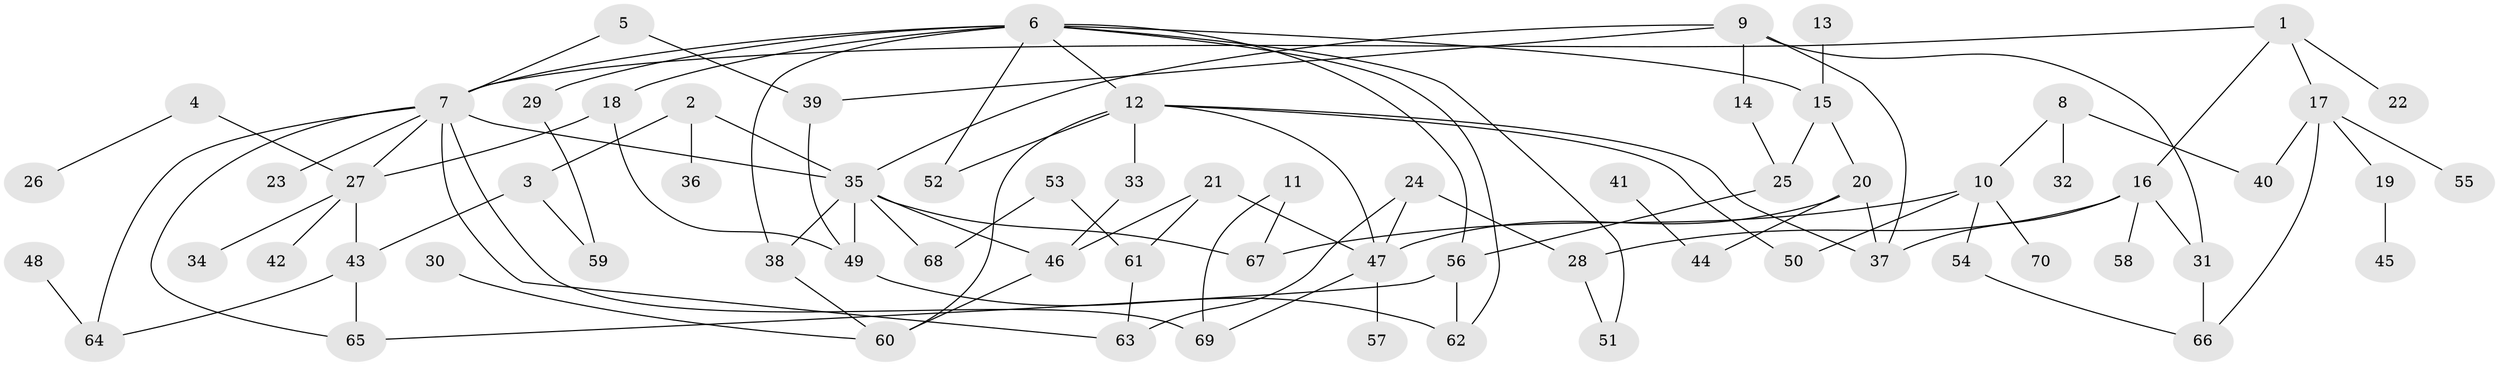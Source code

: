 // original degree distribution, {6: 0.03597122302158273, 11: 0.007194244604316547, 7: 0.014388489208633094, 4: 0.1079136690647482, 2: 0.31654676258992803, 1: 0.302158273381295, 3: 0.17985611510791366, 5: 0.02877697841726619, 8: 0.007194244604316547}
// Generated by graph-tools (version 1.1) at 2025/36/03/04/25 23:36:14]
// undirected, 70 vertices, 104 edges
graph export_dot {
  node [color=gray90,style=filled];
  1;
  2;
  3;
  4;
  5;
  6;
  7;
  8;
  9;
  10;
  11;
  12;
  13;
  14;
  15;
  16;
  17;
  18;
  19;
  20;
  21;
  22;
  23;
  24;
  25;
  26;
  27;
  28;
  29;
  30;
  31;
  32;
  33;
  34;
  35;
  36;
  37;
  38;
  39;
  40;
  41;
  42;
  43;
  44;
  45;
  46;
  47;
  48;
  49;
  50;
  51;
  52;
  53;
  54;
  55;
  56;
  57;
  58;
  59;
  60;
  61;
  62;
  63;
  64;
  65;
  66;
  67;
  68;
  69;
  70;
  1 -- 7 [weight=1.0];
  1 -- 16 [weight=1.0];
  1 -- 17 [weight=1.0];
  1 -- 22 [weight=1.0];
  2 -- 3 [weight=1.0];
  2 -- 35 [weight=1.0];
  2 -- 36 [weight=1.0];
  3 -- 43 [weight=1.0];
  3 -- 59 [weight=1.0];
  4 -- 26 [weight=1.0];
  4 -- 27 [weight=1.0];
  5 -- 7 [weight=1.0];
  5 -- 39 [weight=1.0];
  6 -- 7 [weight=1.0];
  6 -- 12 [weight=1.0];
  6 -- 15 [weight=1.0];
  6 -- 18 [weight=1.0];
  6 -- 29 [weight=1.0];
  6 -- 38 [weight=1.0];
  6 -- 51 [weight=1.0];
  6 -- 52 [weight=1.0];
  6 -- 56 [weight=1.0];
  6 -- 62 [weight=1.0];
  7 -- 23 [weight=1.0];
  7 -- 27 [weight=1.0];
  7 -- 35 [weight=1.0];
  7 -- 63 [weight=1.0];
  7 -- 64 [weight=1.0];
  7 -- 65 [weight=1.0];
  7 -- 69 [weight=1.0];
  8 -- 10 [weight=1.0];
  8 -- 32 [weight=1.0];
  8 -- 40 [weight=1.0];
  9 -- 14 [weight=1.0];
  9 -- 31 [weight=1.0];
  9 -- 35 [weight=1.0];
  9 -- 37 [weight=1.0];
  9 -- 39 [weight=1.0];
  10 -- 50 [weight=1.0];
  10 -- 54 [weight=1.0];
  10 -- 67 [weight=1.0];
  10 -- 70 [weight=2.0];
  11 -- 67 [weight=1.0];
  11 -- 69 [weight=1.0];
  12 -- 33 [weight=1.0];
  12 -- 37 [weight=1.0];
  12 -- 47 [weight=1.0];
  12 -- 50 [weight=1.0];
  12 -- 52 [weight=1.0];
  12 -- 60 [weight=1.0];
  13 -- 15 [weight=1.0];
  14 -- 25 [weight=1.0];
  15 -- 20 [weight=1.0];
  15 -- 25 [weight=1.0];
  16 -- 28 [weight=1.0];
  16 -- 31 [weight=1.0];
  16 -- 37 [weight=1.0];
  16 -- 58 [weight=1.0];
  17 -- 19 [weight=1.0];
  17 -- 40 [weight=1.0];
  17 -- 55 [weight=1.0];
  17 -- 66 [weight=1.0];
  18 -- 27 [weight=1.0];
  18 -- 49 [weight=1.0];
  19 -- 45 [weight=1.0];
  20 -- 37 [weight=1.0];
  20 -- 44 [weight=1.0];
  20 -- 47 [weight=1.0];
  21 -- 46 [weight=1.0];
  21 -- 47 [weight=1.0];
  21 -- 61 [weight=1.0];
  24 -- 28 [weight=1.0];
  24 -- 47 [weight=1.0];
  24 -- 63 [weight=1.0];
  25 -- 56 [weight=1.0];
  27 -- 34 [weight=1.0];
  27 -- 42 [weight=1.0];
  27 -- 43 [weight=1.0];
  28 -- 51 [weight=1.0];
  29 -- 59 [weight=1.0];
  30 -- 60 [weight=1.0];
  31 -- 66 [weight=1.0];
  33 -- 46 [weight=1.0];
  35 -- 38 [weight=1.0];
  35 -- 46 [weight=1.0];
  35 -- 49 [weight=1.0];
  35 -- 67 [weight=1.0];
  35 -- 68 [weight=1.0];
  38 -- 60 [weight=1.0];
  39 -- 49 [weight=1.0];
  41 -- 44 [weight=1.0];
  43 -- 64 [weight=1.0];
  43 -- 65 [weight=1.0];
  46 -- 60 [weight=1.0];
  47 -- 57 [weight=1.0];
  47 -- 69 [weight=1.0];
  48 -- 64 [weight=1.0];
  49 -- 62 [weight=1.0];
  53 -- 61 [weight=1.0];
  53 -- 68 [weight=1.0];
  54 -- 66 [weight=1.0];
  56 -- 62 [weight=1.0];
  56 -- 65 [weight=1.0];
  61 -- 63 [weight=1.0];
}
